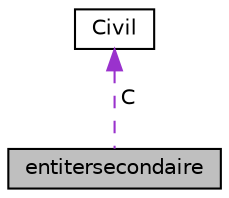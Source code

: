 digraph "entitersecondaire"
{
  edge [fontname="Helvetica",fontsize="10",labelfontname="Helvetica",labelfontsize="10"];
  node [fontname="Helvetica",fontsize="10",shape=record];
  Node1 [label="entitersecondaire",height=0.2,width=0.4,color="black", fillcolor="grey75", style="filled", fontcolor="black"];
  Node2 -> Node1 [dir="back",color="darkorchid3",fontsize="10",style="dashed",label=" C" ,fontname="Helvetica"];
  Node2 [label="Civil",height=0.2,width=0.4,color="black", fillcolor="white", style="filled",URL="$structCivil.html"];
}
